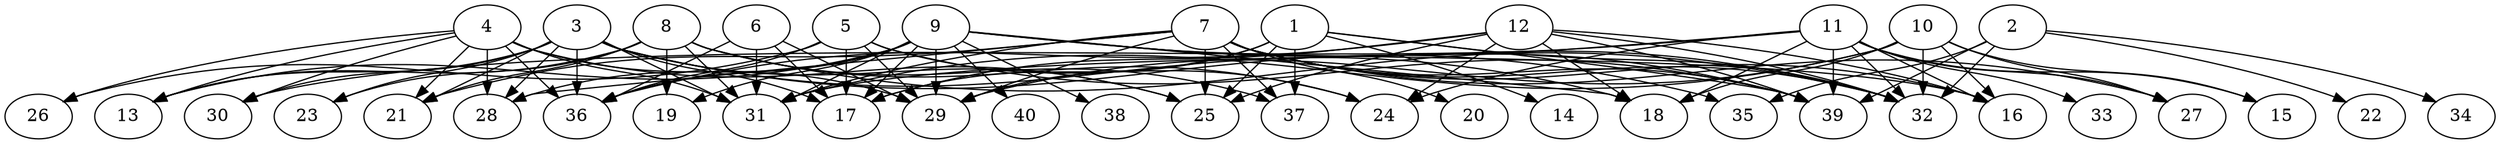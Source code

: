 // DAG (tier=3-complex, mode=data, n=40, ccr=0.533, fat=0.848, density=0.672, regular=0.384, jump=0.263, mindata=4194304, maxdata=33554432)
// DAG automatically generated by daggen at Sun Aug 24 16:33:35 2025
// /home/ermia/Project/Environments/daggen/bin/daggen --dot --ccr 0.533 --fat 0.848 --regular 0.384 --density 0.672 --jump 0.263 --mindata 4194304 --maxdata 33554432 -n 40 
digraph G {
  1 [size="32355167025199544", alpha="0.02", expect_size="16177583512599772"]
  1 -> 14 [size ="1479178692067328"]
  1 -> 17 [size ="1479178692067328"]
  1 -> 25 [size ="1479178692067328"]
  1 -> 29 [size ="1479178692067328"]
  1 -> 32 [size ="1479178692067328"]
  1 -> 37 [size ="1479178692067328"]
  1 -> 39 [size ="1479178692067328"]
  2 [size="155612541955355264", alpha="0.05", expect_size="77806270977677632"]
  2 -> 22 [size ="3226514858442752"]
  2 -> 32 [size ="3226514858442752"]
  2 -> 34 [size ="3226514858442752"]
  2 -> 35 [size ="3226514858442752"]
  2 -> 39 [size ="3226514858442752"]
  3 [size="2153005452303007744000", alpha="0.03", expect_size="1076502726151503872000"]
  3 -> 13 [size ="1333890174156800"]
  3 -> 17 [size ="1333890174156800"]
  3 -> 18 [size ="1333890174156800"]
  3 -> 21 [size ="1333890174156800"]
  3 -> 23 [size ="1333890174156800"]
  3 -> 25 [size ="1333890174156800"]
  3 -> 28 [size ="1333890174156800"]
  3 -> 30 [size ="1333890174156800"]
  3 -> 31 [size ="1333890174156800"]
  3 -> 35 [size ="1333890174156800"]
  3 -> 36 [size ="1333890174156800"]
  4 [size="13952683962766721024000", alpha="0.12", expect_size="6976341981383360512000"]
  4 -> 13 [size ="4636552252620800"]
  4 -> 21 [size ="4636552252620800"]
  4 -> 25 [size ="4636552252620800"]
  4 -> 26 [size ="4636552252620800"]
  4 -> 28 [size ="4636552252620800"]
  4 -> 29 [size ="4636552252620800"]
  4 -> 30 [size ="4636552252620800"]
  4 -> 31 [size ="4636552252620800"]
  4 -> 36 [size ="4636552252620800"]
  5 [size="97786613344421376", alpha="0.10", expect_size="48893306672210688"]
  5 -> 17 [size ="2079313927077888"]
  5 -> 24 [size ="2079313927077888"]
  5 -> 26 [size ="2079313927077888"]
  5 -> 29 [size ="2079313927077888"]
  5 -> 36 [size ="2079313927077888"]
  5 -> 39 [size ="2079313927077888"]
  6 [size="81634378640291296", alpha="0.01", expect_size="40817189320145648"]
  6 -> 17 [size ="2097579558961152"]
  6 -> 29 [size ="2097579558961152"]
  6 -> 31 [size ="2097579558961152"]
  6 -> 36 [size ="2097579558961152"]
  7 [size="9169434325723119616000", alpha="0.09", expect_size="4584717162861559808000"]
  7 -> 16 [size ="3504706735308800"]
  7 -> 20 [size ="3504706735308800"]
  7 -> 21 [size ="3504706735308800"]
  7 -> 25 [size ="3504706735308800"]
  7 -> 27 [size ="3504706735308800"]
  7 -> 28 [size ="3504706735308800"]
  7 -> 29 [size ="3504706735308800"]
  7 -> 31 [size ="3504706735308800"]
  7 -> 32 [size ="3504706735308800"]
  7 -> 37 [size ="3504706735308800"]
  7 -> 39 [size ="3504706735308800"]
  8 [size="34405968135767516", alpha="0.12", expect_size="17202984067883758"]
  8 -> 13 [size ="1090566049759232"]
  8 -> 19 [size ="1090566049759232"]
  8 -> 21 [size ="1090566049759232"]
  8 -> 23 [size ="1090566049759232"]
  8 -> 24 [size ="1090566049759232"]
  8 -> 31 [size ="1090566049759232"]
  8 -> 32 [size ="1090566049759232"]
  8 -> 37 [size ="1090566049759232"]
  9 [size="9893335527664451584", alpha="0.04", expect_size="4946667763832225792"]
  9 -> 13 [size ="4536907635621888"]
  9 -> 16 [size ="4536907635621888"]
  9 -> 17 [size ="4536907635621888"]
  9 -> 18 [size ="4536907635621888"]
  9 -> 19 [size ="4536907635621888"]
  9 -> 28 [size ="4536907635621888"]
  9 -> 29 [size ="4536907635621888"]
  9 -> 31 [size ="4536907635621888"]
  9 -> 32 [size ="4536907635621888"]
  9 -> 36 [size ="4536907635621888"]
  9 -> 38 [size ="4536907635621888"]
  9 -> 39 [size ="4536907635621888"]
  9 -> 40 [size ="4536907635621888"]
  10 [size="3414247156993753088000", alpha="0.13", expect_size="1707123578496876544000"]
  10 -> 15 [size ="1813927637811200"]
  10 -> 16 [size ="1813927637811200"]
  10 -> 18 [size ="1813927637811200"]
  10 -> 27 [size ="1813927637811200"]
  10 -> 29 [size ="1813927637811200"]
  10 -> 31 [size ="1813927637811200"]
  10 -> 32 [size ="1813927637811200"]
  11 [size="13352589679001776160768", alpha="0.07", expect_size="6676294839500888080384"]
  11 -> 15 [size ="4502637554696192"]
  11 -> 16 [size ="4502637554696192"]
  11 -> 18 [size ="4502637554696192"]
  11 -> 24 [size ="4502637554696192"]
  11 -> 27 [size ="4502637554696192"]
  11 -> 30 [size ="4502637554696192"]
  11 -> 31 [size ="4502637554696192"]
  11 -> 32 [size ="4502637554696192"]
  11 -> 33 [size ="4502637554696192"]
  11 -> 39 [size ="4502637554696192"]
  12 [size="14167428672549552128000", alpha="0.02", expect_size="7083714336274776064000"]
  12 -> 16 [size ="4684004930355200"]
  12 -> 17 [size ="4684004930355200"]
  12 -> 18 [size ="4684004930355200"]
  12 -> 24 [size ="4684004930355200"]
  12 -> 25 [size ="4684004930355200"]
  12 -> 32 [size ="4684004930355200"]
  12 -> 36 [size ="4684004930355200"]
  12 -> 39 [size ="4684004930355200"]
  13 [size="6283250810308783104", alpha="0.01", expect_size="3141625405154391552"]
  14 [size="30871200893788749824000", alpha="0.10", expect_size="15435600446894374912000"]
  15 [size="1864345127142520320", alpha="0.11", expect_size="932172563571260160"]
  16 [size="4727868344063234048", alpha="0.09", expect_size="2363934172031617024"]
  17 [size="15429521208180295680", alpha="0.03", expect_size="7714760604090147840"]
  18 [size="1187046337138552320", alpha="0.20", expect_size="593523168569276160"]
  19 [size="10360140754187878137856", alpha="0.06", expect_size="5180070377093939068928"]
  20 [size="96908465706254064", alpha="0.06", expect_size="48454232853127032"]
  21 [size="13072738766320304128000", alpha="0.12", expect_size="6536369383160152064000"]
  22 [size="17917464030498401550336", alpha="0.01", expect_size="8958732015249200775168"]
  23 [size="2863991946321307136", alpha="0.13", expect_size="1431995973160653568"]
  24 [size="578272699637242527744", alpha="0.18", expect_size="289136349818621263872"]
  25 [size="7943344944911836160", alpha="0.17", expect_size="3971672472455918080"]
  26 [size="489291483899123776", alpha="0.11", expect_size="244645741949561888"]
  27 [size="8746787046286650507264", alpha="0.04", expect_size="4373393523143325253632"]
  28 [size="2496510890992523264", alpha="0.03", expect_size="1248255445496261632"]
  29 [size="29546843446006536", alpha="0.18", expect_size="14773421723003268"]
  30 [size="63864458944813080", alpha="0.03", expect_size="31932229472406540"]
  31 [size="21803613939189606776832", alpha="0.19", expect_size="10901806969594803388416"]
  32 [size="64558790735669888", alpha="0.16", expect_size="32279395367834944"]
  33 [size="319461534485544832", alpha="0.14", expect_size="159730767242772416"]
  34 [size="238910192961387872", alpha="0.08", expect_size="119455096480693936"]
  35 [size="58558512050608416", alpha="0.03", expect_size="29279256025304208"]
  36 [size="688624559883418368", alpha="0.09", expect_size="344312279941709184"]
  37 [size="25944430672665903104000", alpha="0.03", expect_size="12972215336332951552000"]
  38 [size="21075807828967424000000", alpha="0.12", expect_size="10537903914483712000000"]
  39 [size="3188560314727419904", alpha="0.01", expect_size="1594280157363709952"]
  40 [size="34090890600105639936000", alpha="0.14", expect_size="17045445300052819968000"]
}